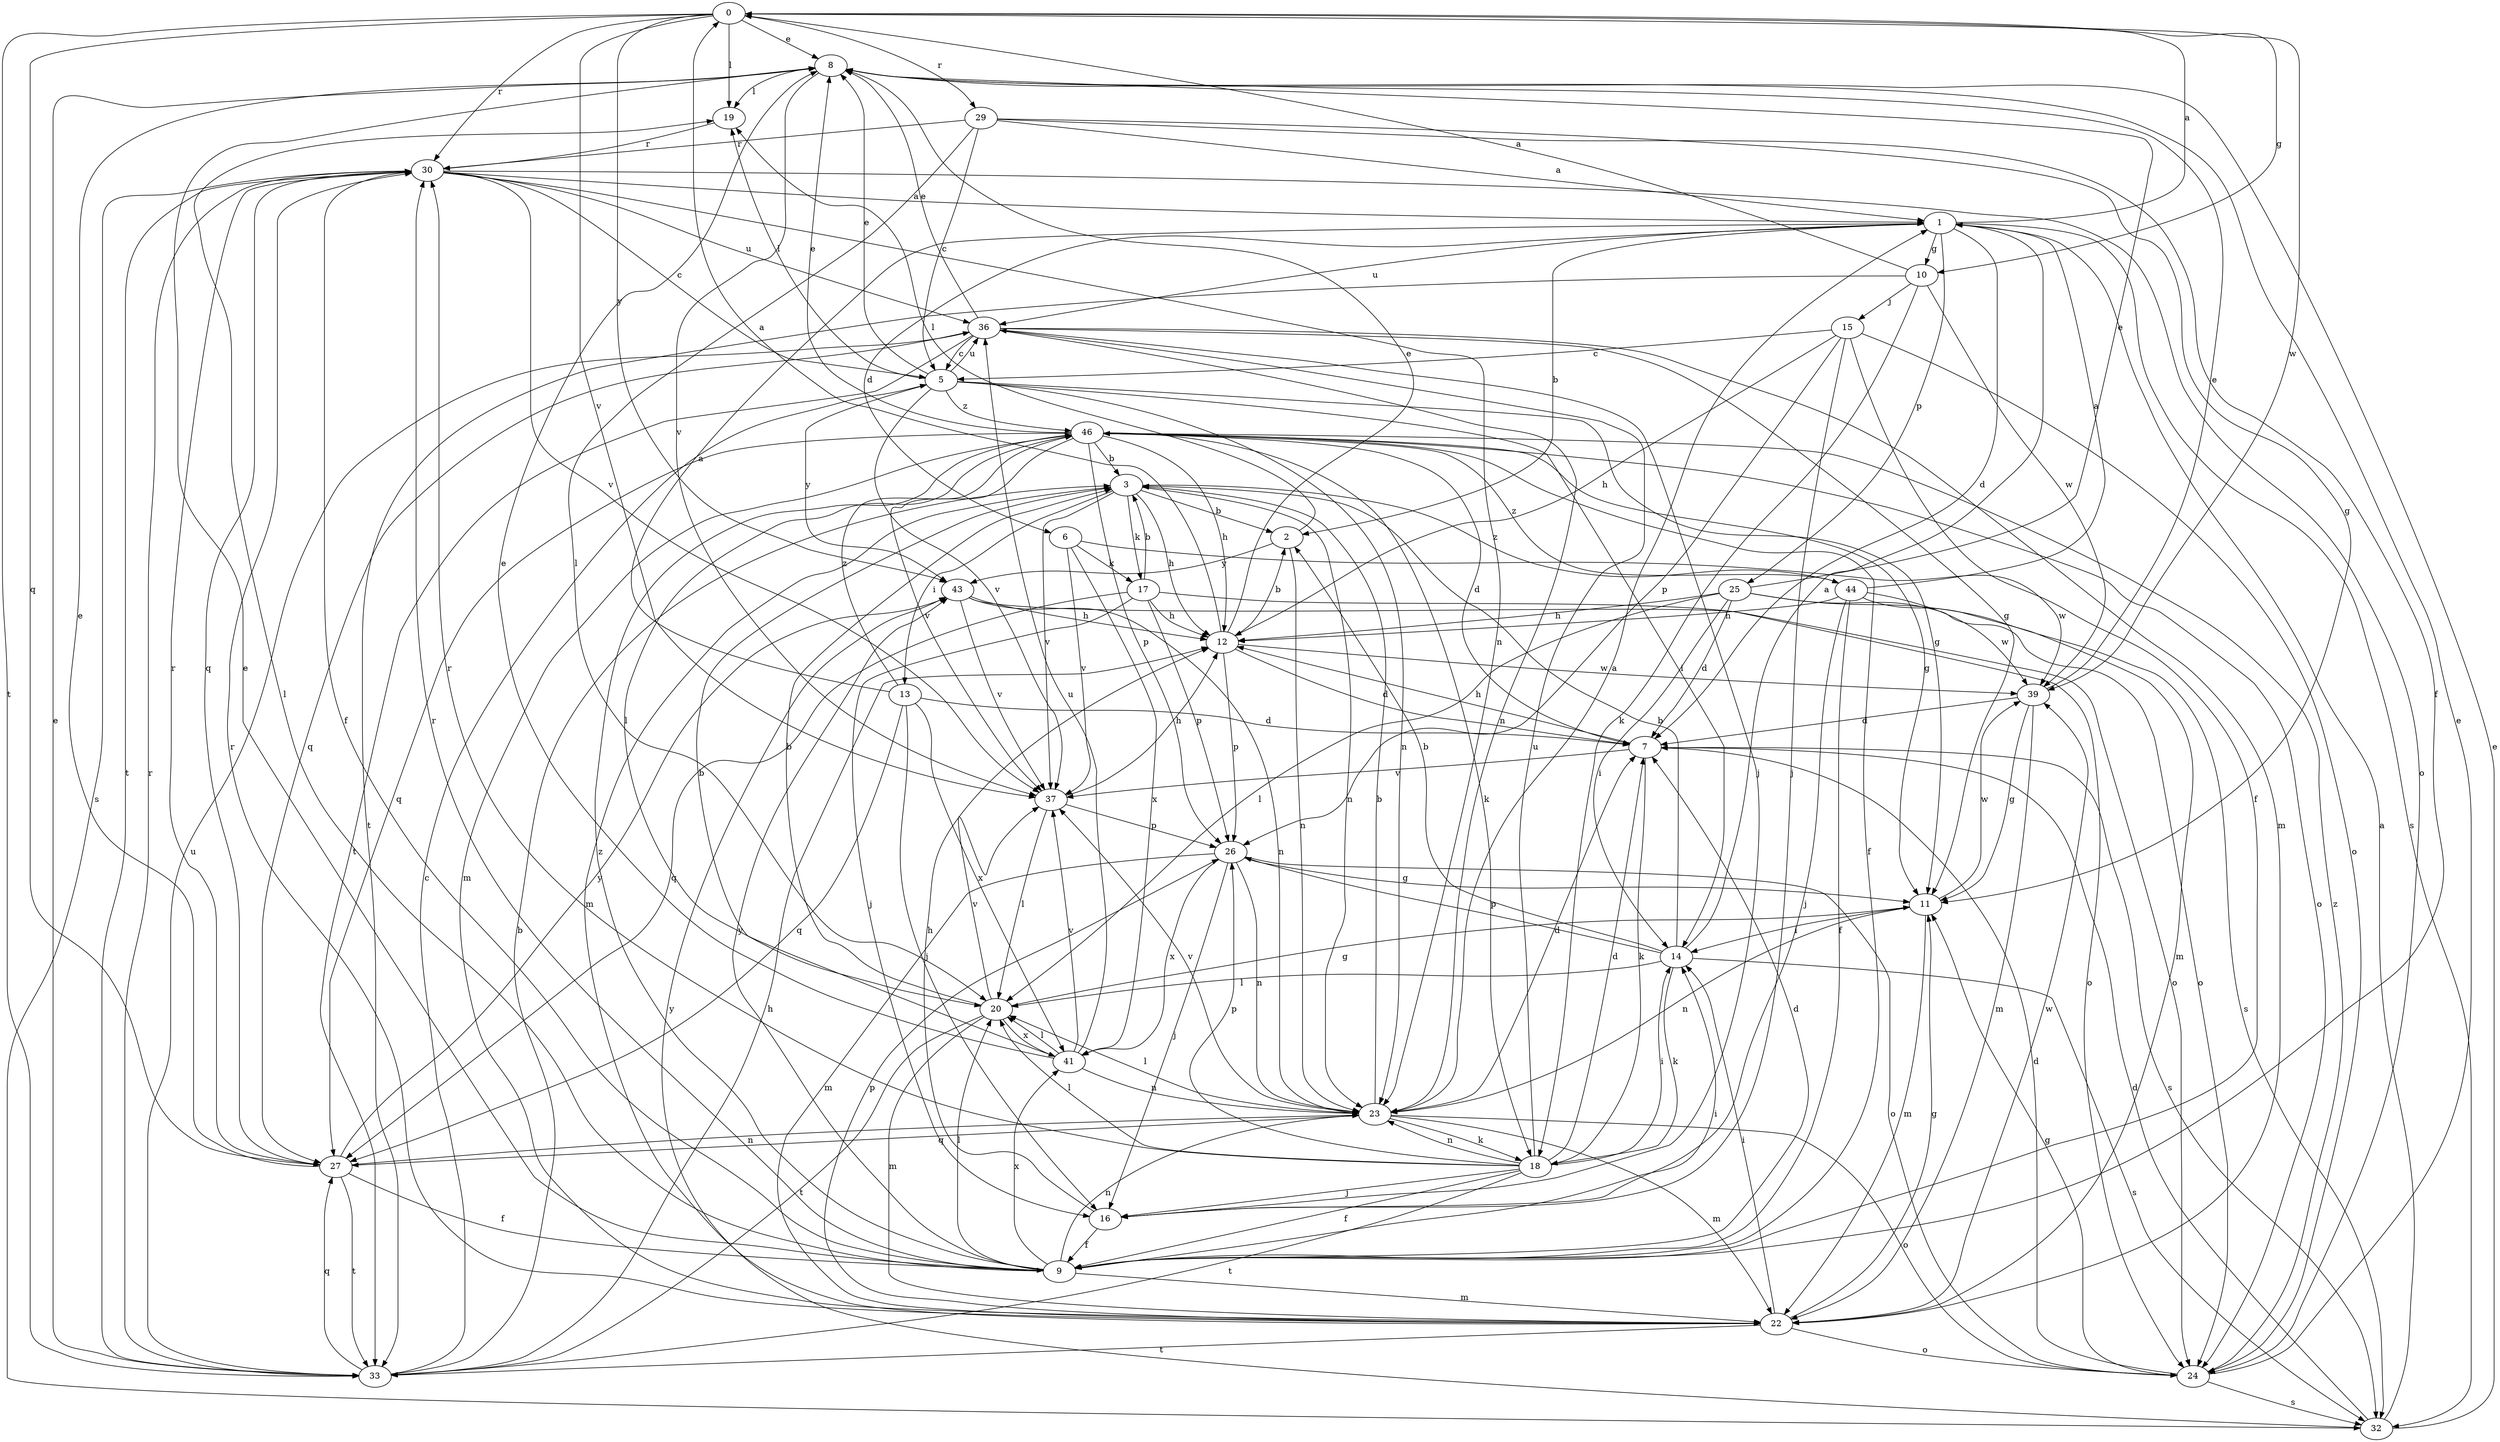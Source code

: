 strict digraph  {
0;
1;
2;
3;
5;
6;
7;
8;
9;
10;
11;
12;
13;
14;
15;
16;
17;
18;
19;
20;
22;
23;
24;
25;
26;
27;
29;
30;
32;
33;
36;
37;
39;
41;
43;
44;
46;
0 -> 8  [label=e];
0 -> 10  [label=g];
0 -> 19  [label=l];
0 -> 27  [label=q];
0 -> 29  [label=r];
0 -> 30  [label=r];
0 -> 33  [label=t];
0 -> 37  [label=v];
0 -> 39  [label=w];
0 -> 43  [label=y];
1 -> 0  [label=a];
1 -> 2  [label=b];
1 -> 6  [label=d];
1 -> 7  [label=d];
1 -> 10  [label=g];
1 -> 25  [label=p];
1 -> 32  [label=s];
1 -> 36  [label=u];
2 -> 19  [label=l];
2 -> 23  [label=n];
2 -> 43  [label=y];
3 -> 2  [label=b];
3 -> 12  [label=h];
3 -> 13  [label=i];
3 -> 17  [label=k];
3 -> 22  [label=m];
3 -> 23  [label=n];
3 -> 37  [label=v];
3 -> 44  [label=z];
5 -> 8  [label=e];
5 -> 11  [label=g];
5 -> 14  [label=i];
5 -> 19  [label=l];
5 -> 23  [label=n];
5 -> 36  [label=u];
5 -> 37  [label=v];
5 -> 43  [label=y];
5 -> 46  [label=z];
6 -> 17  [label=k];
6 -> 37  [label=v];
6 -> 39  [label=w];
6 -> 41  [label=x];
7 -> 12  [label=h];
7 -> 18  [label=k];
7 -> 32  [label=s];
7 -> 37  [label=v];
8 -> 19  [label=l];
8 -> 37  [label=v];
9 -> 7  [label=d];
9 -> 8  [label=e];
9 -> 14  [label=i];
9 -> 19  [label=l];
9 -> 20  [label=l];
9 -> 22  [label=m];
9 -> 23  [label=n];
9 -> 30  [label=r];
9 -> 41  [label=x];
9 -> 43  [label=y];
9 -> 46  [label=z];
10 -> 0  [label=a];
10 -> 15  [label=j];
10 -> 18  [label=k];
10 -> 33  [label=t];
10 -> 39  [label=w];
11 -> 14  [label=i];
11 -> 22  [label=m];
11 -> 23  [label=n];
11 -> 39  [label=w];
12 -> 0  [label=a];
12 -> 2  [label=b];
12 -> 7  [label=d];
12 -> 8  [label=e];
12 -> 26  [label=p];
12 -> 39  [label=w];
13 -> 1  [label=a];
13 -> 7  [label=d];
13 -> 16  [label=j];
13 -> 27  [label=q];
13 -> 41  [label=x];
13 -> 46  [label=z];
14 -> 1  [label=a];
14 -> 2  [label=b];
14 -> 3  [label=b];
14 -> 18  [label=k];
14 -> 20  [label=l];
14 -> 26  [label=p];
14 -> 32  [label=s];
15 -> 5  [label=c];
15 -> 9  [label=f];
15 -> 12  [label=h];
15 -> 16  [label=j];
15 -> 24  [label=o];
15 -> 26  [label=p];
16 -> 9  [label=f];
16 -> 12  [label=h];
17 -> 3  [label=b];
17 -> 12  [label=h];
17 -> 16  [label=j];
17 -> 24  [label=o];
17 -> 26  [label=p];
17 -> 27  [label=q];
18 -> 7  [label=d];
18 -> 9  [label=f];
18 -> 14  [label=i];
18 -> 16  [label=j];
18 -> 20  [label=l];
18 -> 23  [label=n];
18 -> 26  [label=p];
18 -> 30  [label=r];
18 -> 33  [label=t];
18 -> 36  [label=u];
19 -> 30  [label=r];
20 -> 3  [label=b];
20 -> 11  [label=g];
20 -> 22  [label=m];
20 -> 33  [label=t];
20 -> 37  [label=v];
20 -> 41  [label=x];
22 -> 11  [label=g];
22 -> 14  [label=i];
22 -> 24  [label=o];
22 -> 26  [label=p];
22 -> 30  [label=r];
22 -> 33  [label=t];
22 -> 39  [label=w];
23 -> 1  [label=a];
23 -> 3  [label=b];
23 -> 7  [label=d];
23 -> 18  [label=k];
23 -> 20  [label=l];
23 -> 22  [label=m];
23 -> 24  [label=o];
23 -> 27  [label=q];
23 -> 37  [label=v];
24 -> 7  [label=d];
24 -> 8  [label=e];
24 -> 11  [label=g];
24 -> 32  [label=s];
24 -> 46  [label=z];
25 -> 7  [label=d];
25 -> 8  [label=e];
25 -> 12  [label=h];
25 -> 14  [label=i];
25 -> 20  [label=l];
25 -> 24  [label=o];
25 -> 32  [label=s];
26 -> 11  [label=g];
26 -> 16  [label=j];
26 -> 22  [label=m];
26 -> 23  [label=n];
26 -> 24  [label=o];
26 -> 41  [label=x];
27 -> 8  [label=e];
27 -> 9  [label=f];
27 -> 23  [label=n];
27 -> 30  [label=r];
27 -> 33  [label=t];
27 -> 43  [label=y];
29 -> 1  [label=a];
29 -> 5  [label=c];
29 -> 9  [label=f];
29 -> 11  [label=g];
29 -> 20  [label=l];
29 -> 30  [label=r];
30 -> 1  [label=a];
30 -> 5  [label=c];
30 -> 9  [label=f];
30 -> 23  [label=n];
30 -> 24  [label=o];
30 -> 27  [label=q];
30 -> 32  [label=s];
30 -> 33  [label=t];
30 -> 36  [label=u];
30 -> 37  [label=v];
32 -> 1  [label=a];
32 -> 7  [label=d];
32 -> 8  [label=e];
32 -> 43  [label=y];
33 -> 3  [label=b];
33 -> 5  [label=c];
33 -> 8  [label=e];
33 -> 12  [label=h];
33 -> 27  [label=q];
33 -> 30  [label=r];
33 -> 36  [label=u];
36 -> 5  [label=c];
36 -> 8  [label=e];
36 -> 11  [label=g];
36 -> 16  [label=j];
36 -> 22  [label=m];
36 -> 23  [label=n];
36 -> 27  [label=q];
36 -> 33  [label=t];
37 -> 12  [label=h];
37 -> 20  [label=l];
37 -> 26  [label=p];
39 -> 7  [label=d];
39 -> 8  [label=e];
39 -> 11  [label=g];
39 -> 22  [label=m];
41 -> 3  [label=b];
41 -> 8  [label=e];
41 -> 20  [label=l];
41 -> 23  [label=n];
41 -> 36  [label=u];
41 -> 37  [label=v];
43 -> 12  [label=h];
43 -> 23  [label=n];
43 -> 24  [label=o];
43 -> 37  [label=v];
44 -> 1  [label=a];
44 -> 9  [label=f];
44 -> 12  [label=h];
44 -> 16  [label=j];
44 -> 22  [label=m];
44 -> 39  [label=w];
44 -> 46  [label=z];
46 -> 3  [label=b];
46 -> 7  [label=d];
46 -> 8  [label=e];
46 -> 9  [label=f];
46 -> 11  [label=g];
46 -> 12  [label=h];
46 -> 18  [label=k];
46 -> 20  [label=l];
46 -> 22  [label=m];
46 -> 24  [label=o];
46 -> 26  [label=p];
46 -> 27  [label=q];
46 -> 37  [label=v];
}

